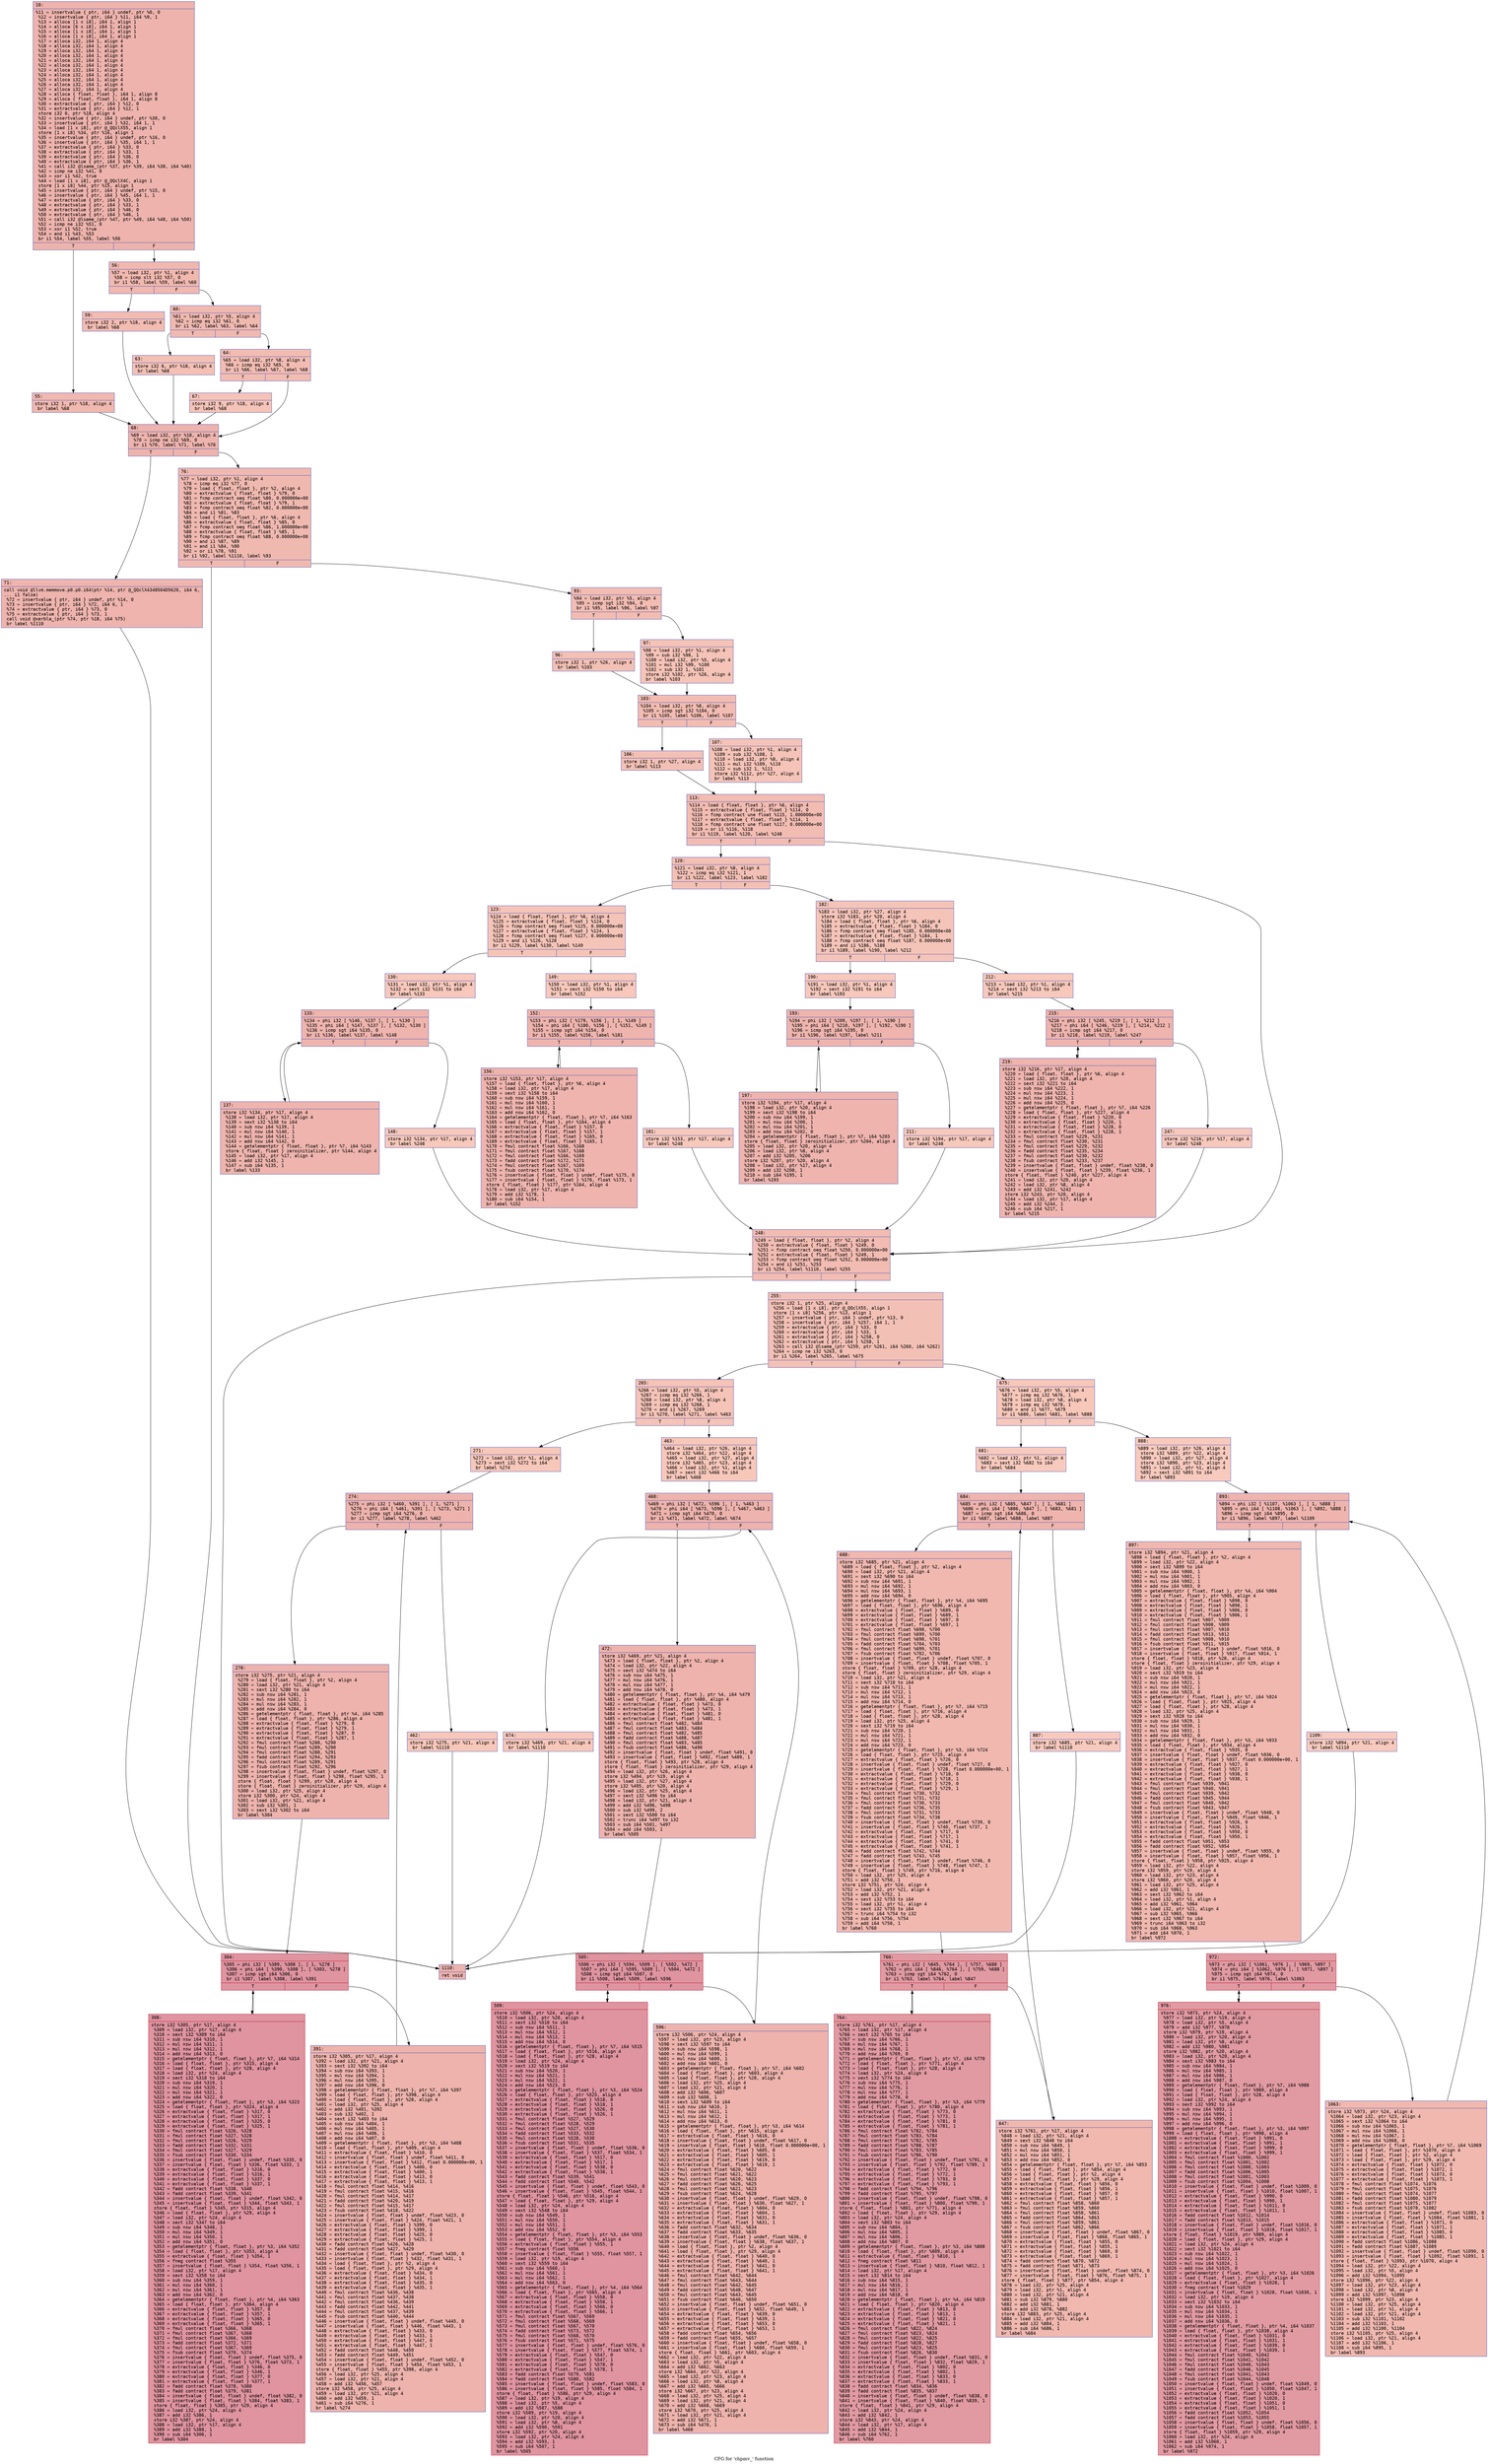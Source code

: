 digraph "CFG for 'chpmv_' function" {
	label="CFG for 'chpmv_' function";

	Node0x55ee0fc9e9d0 [shape=record,color="#3d50c3ff", style=filled, fillcolor="#d6524470" fontname="Courier",label="{10:\l|  %11 = insertvalue \{ ptr, i64 \} undef, ptr %0, 0\l  %12 = insertvalue \{ ptr, i64 \} %11, i64 %9, 1\l  %13 = alloca [1 x i8], i64 1, align 1\l  %14 = alloca [6 x i8], i64 1, align 1\l  %15 = alloca [1 x i8], i64 1, align 1\l  %16 = alloca [1 x i8], i64 1, align 1\l  %17 = alloca i32, i64 1, align 4\l  %18 = alloca i32, i64 1, align 4\l  %19 = alloca i32, i64 1, align 4\l  %20 = alloca i32, i64 1, align 4\l  %21 = alloca i32, i64 1, align 4\l  %22 = alloca i32, i64 1, align 4\l  %23 = alloca i32, i64 1, align 4\l  %24 = alloca i32, i64 1, align 4\l  %25 = alloca i32, i64 1, align 4\l  %26 = alloca i32, i64 1, align 4\l  %27 = alloca i32, i64 1, align 4\l  %28 = alloca \{ float, float \}, i64 1, align 8\l  %29 = alloca \{ float, float \}, i64 1, align 8\l  %30 = extractvalue \{ ptr, i64 \} %12, 0\l  %31 = extractvalue \{ ptr, i64 \} %12, 1\l  store i32 0, ptr %18, align 4\l  %32 = insertvalue \{ ptr, i64 \} undef, ptr %30, 0\l  %33 = insertvalue \{ ptr, i64 \} %32, i64 1, 1\l  %34 = load [1 x i8], ptr @_QQclX55, align 1\l  store [1 x i8] %34, ptr %16, align 1\l  %35 = insertvalue \{ ptr, i64 \} undef, ptr %16, 0\l  %36 = insertvalue \{ ptr, i64 \} %35, i64 1, 1\l  %37 = extractvalue \{ ptr, i64 \} %33, 0\l  %38 = extractvalue \{ ptr, i64 \} %33, 1\l  %39 = extractvalue \{ ptr, i64 \} %36, 0\l  %40 = extractvalue \{ ptr, i64 \} %36, 1\l  %41 = call i32 @lsame_(ptr %37, ptr %39, i64 %38, i64 %40)\l  %42 = icmp ne i32 %41, 0\l  %43 = xor i1 %42, true\l  %44 = load [1 x i8], ptr @_QQclX4C, align 1\l  store [1 x i8] %44, ptr %15, align 1\l  %45 = insertvalue \{ ptr, i64 \} undef, ptr %15, 0\l  %46 = insertvalue \{ ptr, i64 \} %45, i64 1, 1\l  %47 = extractvalue \{ ptr, i64 \} %33, 0\l  %48 = extractvalue \{ ptr, i64 \} %33, 1\l  %49 = extractvalue \{ ptr, i64 \} %46, 0\l  %50 = extractvalue \{ ptr, i64 \} %46, 1\l  %51 = call i32 @lsame_(ptr %47, ptr %49, i64 %48, i64 %50)\l  %52 = icmp ne i32 %51, 0\l  %53 = xor i1 %52, true\l  %54 = and i1 %43, %53\l  br i1 %54, label %55, label %56\l|{<s0>T|<s1>F}}"];
	Node0x55ee0fc9e9d0:s0 -> Node0x55ee0fca0d00[tooltip="10 -> 55\nProbability 50.00%" ];
	Node0x55ee0fc9e9d0:s1 -> Node0x55ee0fca0d50[tooltip="10 -> 56\nProbability 50.00%" ];
	Node0x55ee0fca0d00 [shape=record,color="#3d50c3ff", style=filled, fillcolor="#dc5d4a70" fontname="Courier",label="{55:\l|  store i32 1, ptr %18, align 4\l  br label %68\l}"];
	Node0x55ee0fca0d00 -> Node0x55ee0fca0ef0[tooltip="55 -> 68\nProbability 100.00%" ];
	Node0x55ee0fca0d50 [shape=record,color="#3d50c3ff", style=filled, fillcolor="#dc5d4a70" fontname="Courier",label="{56:\l|  %57 = load i32, ptr %1, align 4\l  %58 = icmp slt i32 %57, 0\l  br i1 %58, label %59, label %60\l|{<s0>T|<s1>F}}"];
	Node0x55ee0fca0d50:s0 -> Node0x55ee0fca10c0[tooltip="56 -> 59\nProbability 37.50%" ];
	Node0x55ee0fca0d50:s1 -> Node0x55ee0fca1110[tooltip="56 -> 60\nProbability 62.50%" ];
	Node0x55ee0fca10c0 [shape=record,color="#3d50c3ff", style=filled, fillcolor="#e1675170" fontname="Courier",label="{59:\l|  store i32 2, ptr %18, align 4\l  br label %68\l}"];
	Node0x55ee0fca10c0 -> Node0x55ee0fca0ef0[tooltip="59 -> 68\nProbability 100.00%" ];
	Node0x55ee0fca1110 [shape=record,color="#3d50c3ff", style=filled, fillcolor="#de614d70" fontname="Courier",label="{60:\l|  %61 = load i32, ptr %5, align 4\l  %62 = icmp eq i32 %61, 0\l  br i1 %62, label %63, label %64\l|{<s0>T|<s1>F}}"];
	Node0x55ee0fca1110:s0 -> Node0x55ee0fca1430[tooltip="60 -> 63\nProbability 37.50%" ];
	Node0x55ee0fca1110:s1 -> Node0x55ee0fca1480[tooltip="60 -> 64\nProbability 62.50%" ];
	Node0x55ee0fca1430 [shape=record,color="#3d50c3ff", style=filled, fillcolor="#e5705870" fontname="Courier",label="{63:\l|  store i32 6, ptr %18, align 4\l  br label %68\l}"];
	Node0x55ee0fca1430 -> Node0x55ee0fca0ef0[tooltip="63 -> 68\nProbability 100.00%" ];
	Node0x55ee0fca1480 [shape=record,color="#3d50c3ff", style=filled, fillcolor="#e1675170" fontname="Courier",label="{64:\l|  %65 = load i32, ptr %8, align 4\l  %66 = icmp eq i32 %65, 0\l  br i1 %66, label %67, label %68\l|{<s0>T|<s1>F}}"];
	Node0x55ee0fca1480:s0 -> Node0x55ee0fca17a0[tooltip="64 -> 67\nProbability 37.50%" ];
	Node0x55ee0fca1480:s1 -> Node0x55ee0fca0ef0[tooltip="64 -> 68\nProbability 62.50%" ];
	Node0x55ee0fca17a0 [shape=record,color="#3d50c3ff", style=filled, fillcolor="#e8765c70" fontname="Courier",label="{67:\l|  store i32 9, ptr %18, align 4\l  br label %68\l}"];
	Node0x55ee0fca17a0 -> Node0x55ee0fca0ef0[tooltip="67 -> 68\nProbability 100.00%" ];
	Node0x55ee0fca0ef0 [shape=record,color="#3d50c3ff", style=filled, fillcolor="#d6524470" fontname="Courier",label="{68:\l|  %69 = load i32, ptr %18, align 4\l  %70 = icmp ne i32 %69, 0\l  br i1 %70, label %71, label %76\l|{<s0>T|<s1>F}}"];
	Node0x55ee0fca0ef0:s0 -> Node0x55ee0fca1ac0[tooltip="68 -> 71\nProbability 62.50%" ];
	Node0x55ee0fca0ef0:s1 -> Node0x55ee0fca1b10[tooltip="68 -> 76\nProbability 37.50%" ];
	Node0x55ee0fca1ac0 [shape=record,color="#3d50c3ff", style=filled, fillcolor="#d8564670" fontname="Courier",label="{71:\l|  call void @llvm.memmove.p0.p0.i64(ptr %14, ptr @_QQclX4348504D5620, i64 6,\l... i1 false)\l  %72 = insertvalue \{ ptr, i64 \} undef, ptr %14, 0\l  %73 = insertvalue \{ ptr, i64 \} %72, i64 6, 1\l  %74 = extractvalue \{ ptr, i64 \} %73, 0\l  %75 = extractvalue \{ ptr, i64 \} %73, 1\l  call void @xerbla_(ptr %74, ptr %18, i64 %75)\l  br label %1110\l}"];
	Node0x55ee0fca1ac0 -> Node0x55ee0fca2110[tooltip="71 -> 1110\nProbability 100.00%" ];
	Node0x55ee0fca1b10 [shape=record,color="#3d50c3ff", style=filled, fillcolor="#de614d70" fontname="Courier",label="{76:\l|  %77 = load i32, ptr %1, align 4\l  %78 = icmp eq i32 %77, 0\l  %79 = load \{ float, float \}, ptr %2, align 4\l  %80 = extractvalue \{ float, float \} %79, 0\l  %81 = fcmp contract oeq float %80, 0.000000e+00\l  %82 = extractvalue \{ float, float \} %79, 1\l  %83 = fcmp contract oeq float %82, 0.000000e+00\l  %84 = and i1 %81, %83\l  %85 = load \{ float, float \}, ptr %6, align 4\l  %86 = extractvalue \{ float, float \} %85, 0\l  %87 = fcmp contract oeq float %86, 1.000000e+00\l  %88 = extractvalue \{ float, float \} %85, 1\l  %89 = fcmp contract oeq float %88, 0.000000e+00\l  %90 = and i1 %87, %89\l  %91 = and i1 %84, %90\l  %92 = or i1 %78, %91\l  br i1 %92, label %1110, label %93\l|{<s0>T|<s1>F}}"];
	Node0x55ee0fca1b10:s0 -> Node0x55ee0fca2110[tooltip="76 -> 1110\nProbability 50.00%" ];
	Node0x55ee0fca1b10:s1 -> Node0x55ee0fca2aa0[tooltip="76 -> 93\nProbability 50.00%" ];
	Node0x55ee0fca2aa0 [shape=record,color="#3d50c3ff", style=filled, fillcolor="#e1675170" fontname="Courier",label="{93:\l|  %94 = load i32, ptr %5, align 4\l  %95 = icmp sgt i32 %94, 0\l  br i1 %95, label %96, label %97\l|{<s0>T|<s1>F}}"];
	Node0x55ee0fca2aa0:s0 -> Node0x55ee0fca3cc0[tooltip="93 -> 96\nProbability 62.50%" ];
	Node0x55ee0fca2aa0:s1 -> Node0x55ee0fca3d10[tooltip="93 -> 97\nProbability 37.50%" ];
	Node0x55ee0fca3cc0 [shape=record,color="#3d50c3ff", style=filled, fillcolor="#e5705870" fontname="Courier",label="{96:\l|  store i32 1, ptr %26, align 4\l  br label %103\l}"];
	Node0x55ee0fca3cc0 -> Node0x55ee0fca3eb0[tooltip="96 -> 103\nProbability 100.00%" ];
	Node0x55ee0fca3d10 [shape=record,color="#3d50c3ff", style=filled, fillcolor="#e8765c70" fontname="Courier",label="{97:\l|  %98 = load i32, ptr %1, align 4\l  %99 = sub i32 %98, 1\l  %100 = load i32, ptr %5, align 4\l  %101 = mul i32 %99, %100\l  %102 = sub i32 1, %101\l  store i32 %102, ptr %26, align 4\l  br label %103\l}"];
	Node0x55ee0fca3d10 -> Node0x55ee0fca3eb0[tooltip="97 -> 103\nProbability 100.00%" ];
	Node0x55ee0fca3eb0 [shape=record,color="#3d50c3ff", style=filled, fillcolor="#e1675170" fontname="Courier",label="{103:\l|  %104 = load i32, ptr %8, align 4\l  %105 = icmp sgt i32 %104, 0\l  br i1 %105, label %106, label %107\l|{<s0>T|<s1>F}}"];
	Node0x55ee0fca3eb0:s0 -> Node0x55ee0fca0380[tooltip="103 -> 106\nProbability 62.50%" ];
	Node0x55ee0fca3eb0:s1 -> Node0x55ee0fca03d0[tooltip="103 -> 107\nProbability 37.50%" ];
	Node0x55ee0fca0380 [shape=record,color="#3d50c3ff", style=filled, fillcolor="#e5705870" fontname="Courier",label="{106:\l|  store i32 1, ptr %27, align 4\l  br label %113\l}"];
	Node0x55ee0fca0380 -> Node0x55ee0fca0570[tooltip="106 -> 113\nProbability 100.00%" ];
	Node0x55ee0fca03d0 [shape=record,color="#3d50c3ff", style=filled, fillcolor="#e8765c70" fontname="Courier",label="{107:\l|  %108 = load i32, ptr %1, align 4\l  %109 = sub i32 %108, 1\l  %110 = load i32, ptr %8, align 4\l  %111 = mul i32 %109, %110\l  %112 = sub i32 1, %111\l  store i32 %112, ptr %27, align 4\l  br label %113\l}"];
	Node0x55ee0fca03d0 -> Node0x55ee0fca0570[tooltip="107 -> 113\nProbability 100.00%" ];
	Node0x55ee0fca0570 [shape=record,color="#3d50c3ff", style=filled, fillcolor="#e1675170" fontname="Courier",label="{113:\l|  %114 = load \{ float, float \}, ptr %6, align 4\l  %115 = extractvalue \{ float, float \} %114, 0\l  %116 = fcmp contract une float %115, 1.000000e+00\l  %117 = extractvalue \{ float, float \} %114, 1\l  %118 = fcmp contract une float %117, 0.000000e+00\l  %119 = or i1 %116, %118\l  br i1 %119, label %120, label %248\l|{<s0>T|<s1>F}}"];
	Node0x55ee0fca0570:s0 -> Node0x55ee0fcbde50[tooltip="113 -> 120\nProbability 50.00%" ];
	Node0x55ee0fca0570:s1 -> Node0x55ee0fcbdea0[tooltip="113 -> 248\nProbability 50.00%" ];
	Node0x55ee0fcbde50 [shape=record,color="#3d50c3ff", style=filled, fillcolor="#e5705870" fontname="Courier",label="{120:\l|  %121 = load i32, ptr %8, align 4\l  %122 = icmp eq i32 %121, 1\l  br i1 %122, label %123, label %182\l|{<s0>T|<s1>F}}"];
	Node0x55ee0fcbde50:s0 -> Node0x55ee0fcbe0b0[tooltip="120 -> 123\nProbability 50.00%" ];
	Node0x55ee0fcbde50:s1 -> Node0x55ee0fcbe100[tooltip="120 -> 182\nProbability 50.00%" ];
	Node0x55ee0fcbe0b0 [shape=record,color="#3d50c3ff", style=filled, fillcolor="#e97a5f70" fontname="Courier",label="{123:\l|  %124 = load \{ float, float \}, ptr %6, align 4\l  %125 = extractvalue \{ float, float \} %124, 0\l  %126 = fcmp contract oeq float %125, 0.000000e+00\l  %127 = extractvalue \{ float, float \} %124, 1\l  %128 = fcmp contract oeq float %127, 0.000000e+00\l  %129 = and i1 %126, %128\l  br i1 %129, label %130, label %149\l|{<s0>T|<s1>F}}"];
	Node0x55ee0fcbe0b0:s0 -> Node0x55ee0fcbe550[tooltip="123 -> 130\nProbability 50.00%" ];
	Node0x55ee0fcbe0b0:s1 -> Node0x55ee0fcbe5a0[tooltip="123 -> 149\nProbability 50.00%" ];
	Node0x55ee0fcbe550 [shape=record,color="#3d50c3ff", style=filled, fillcolor="#ed836670" fontname="Courier",label="{130:\l|  %131 = load i32, ptr %1, align 4\l  %132 = sext i32 %131 to i64\l  br label %133\l}"];
	Node0x55ee0fcbe550 -> Node0x55ee0fcbe790[tooltip="130 -> 133\nProbability 100.00%" ];
	Node0x55ee0fcbe790 [shape=record,color="#3d50c3ff", style=filled, fillcolor="#d8564670" fontname="Courier",label="{133:\l|  %134 = phi i32 [ %146, %137 ], [ 1, %130 ]\l  %135 = phi i64 [ %147, %137 ], [ %132, %130 ]\l  %136 = icmp sgt i64 %135, 0\l  br i1 %136, label %137, label %148\l|{<s0>T|<s1>F}}"];
	Node0x55ee0fcbe790:s0 -> Node0x55ee0fcbe850[tooltip="133 -> 137\nProbability 96.88%" ];
	Node0x55ee0fcbe790:s1 -> Node0x55ee0fcbeab0[tooltip="133 -> 148\nProbability 3.12%" ];
	Node0x55ee0fcbe850 [shape=record,color="#3d50c3ff", style=filled, fillcolor="#d8564670" fontname="Courier",label="{137:\l|  store i32 %134, ptr %17, align 4\l  %138 = load i32, ptr %17, align 4\l  %139 = sext i32 %138 to i64\l  %140 = sub nsw i64 %139, 1\l  %141 = mul nsw i64 %140, 1\l  %142 = mul nsw i64 %141, 1\l  %143 = add nsw i64 %142, 0\l  %144 = getelementptr \{ float, float \}, ptr %7, i64 %143\l  store \{ float, float \} zeroinitializer, ptr %144, align 4\l  %145 = load i32, ptr %17, align 4\l  %146 = add i32 %145, 1\l  %147 = sub i64 %135, 1\l  br label %133\l}"];
	Node0x55ee0fcbe850 -> Node0x55ee0fcbe790[tooltip="137 -> 133\nProbability 100.00%" ];
	Node0x55ee0fcbeab0 [shape=record,color="#3d50c3ff", style=filled, fillcolor="#ed836670" fontname="Courier",label="{148:\l|  store i32 %134, ptr %17, align 4\l  br label %248\l}"];
	Node0x55ee0fcbeab0 -> Node0x55ee0fcbdea0[tooltip="148 -> 248\nProbability 100.00%" ];
	Node0x55ee0fcbe5a0 [shape=record,color="#3d50c3ff", style=filled, fillcolor="#ed836670" fontname="Courier",label="{149:\l|  %150 = load i32, ptr %1, align 4\l  %151 = sext i32 %150 to i64\l  br label %152\l}"];
	Node0x55ee0fcbe5a0 -> Node0x55ee0fcbf4d0[tooltip="149 -> 152\nProbability 100.00%" ];
	Node0x55ee0fcbf4d0 [shape=record,color="#3d50c3ff", style=filled, fillcolor="#d8564670" fontname="Courier",label="{152:\l|  %153 = phi i32 [ %179, %156 ], [ 1, %149 ]\l  %154 = phi i64 [ %180, %156 ], [ %151, %149 ]\l  %155 = icmp sgt i64 %154, 0\l  br i1 %155, label %156, label %181\l|{<s0>T|<s1>F}}"];
	Node0x55ee0fcbf4d0:s0 -> Node0x55ee0fcbf590[tooltip="152 -> 156\nProbability 96.88%" ];
	Node0x55ee0fcbf4d0:s1 -> Node0x55ee0fcbf7f0[tooltip="152 -> 181\nProbability 3.12%" ];
	Node0x55ee0fcbf590 [shape=record,color="#3d50c3ff", style=filled, fillcolor="#d8564670" fontname="Courier",label="{156:\l|  store i32 %153, ptr %17, align 4\l  %157 = load \{ float, float \}, ptr %6, align 4\l  %158 = load i32, ptr %17, align 4\l  %159 = sext i32 %158 to i64\l  %160 = sub nsw i64 %159, 1\l  %161 = mul nsw i64 %160, 1\l  %162 = mul nsw i64 %161, 1\l  %163 = add nsw i64 %162, 0\l  %164 = getelementptr \{ float, float \}, ptr %7, i64 %163\l  %165 = load \{ float, float \}, ptr %164, align 4\l  %166 = extractvalue \{ float, float \} %157, 0\l  %167 = extractvalue \{ float, float \} %157, 1\l  %168 = extractvalue \{ float, float \} %165, 0\l  %169 = extractvalue \{ float, float \} %165, 1\l  %170 = fmul contract float %166, %168\l  %171 = fmul contract float %167, %168\l  %172 = fmul contract float %166, %169\l  %173 = fadd contract float %172, %171\l  %174 = fmul contract float %167, %169\l  %175 = fsub contract float %170, %174\l  %176 = insertvalue \{ float, float \} undef, float %175, 0\l  %177 = insertvalue \{ float, float \} %176, float %173, 1\l  store \{ float, float \} %177, ptr %164, align 4\l  %178 = load i32, ptr %17, align 4\l  %179 = add i32 %178, 1\l  %180 = sub i64 %154, 1\l  br label %152\l}"];
	Node0x55ee0fcbf590 -> Node0x55ee0fcbf4d0[tooltip="156 -> 152\nProbability 100.00%" ];
	Node0x55ee0fcbf7f0 [shape=record,color="#3d50c3ff", style=filled, fillcolor="#ed836670" fontname="Courier",label="{181:\l|  store i32 %153, ptr %17, align 4\l  br label %248\l}"];
	Node0x55ee0fcbf7f0 -> Node0x55ee0fcbdea0[tooltip="181 -> 248\nProbability 100.00%" ];
	Node0x55ee0fcbe100 [shape=record,color="#3d50c3ff", style=filled, fillcolor="#e97a5f70" fontname="Courier",label="{182:\l|  %183 = load i32, ptr %27, align 4\l  store i32 %183, ptr %20, align 4\l  %184 = load \{ float, float \}, ptr %6, align 4\l  %185 = extractvalue \{ float, float \} %184, 0\l  %186 = fcmp contract oeq float %185, 0.000000e+00\l  %187 = extractvalue \{ float, float \} %184, 1\l  %188 = fcmp contract oeq float %187, 0.000000e+00\l  %189 = and i1 %186, %188\l  br i1 %189, label %190, label %212\l|{<s0>T|<s1>F}}"];
	Node0x55ee0fcbe100:s0 -> Node0x55ee0fcc0d90[tooltip="182 -> 190\nProbability 50.00%" ];
	Node0x55ee0fcbe100:s1 -> Node0x55ee0fcc0de0[tooltip="182 -> 212\nProbability 50.00%" ];
	Node0x55ee0fcc0d90 [shape=record,color="#3d50c3ff", style=filled, fillcolor="#ed836670" fontname="Courier",label="{190:\l|  %191 = load i32, ptr %1, align 4\l  %192 = sext i32 %191 to i64\l  br label %193\l}"];
	Node0x55ee0fcc0d90 -> Node0x55ee0fca2d20[tooltip="190 -> 193\nProbability 100.00%" ];
	Node0x55ee0fca2d20 [shape=record,color="#3d50c3ff", style=filled, fillcolor="#d8564670" fontname="Courier",label="{193:\l|  %194 = phi i32 [ %209, %197 ], [ 1, %190 ]\l  %195 = phi i64 [ %210, %197 ], [ %192, %190 ]\l  %196 = icmp sgt i64 %195, 0\l  br i1 %196, label %197, label %211\l|{<s0>T|<s1>F}}"];
	Node0x55ee0fca2d20:s0 -> Node0x55ee0fca2de0[tooltip="193 -> 197\nProbability 96.88%" ];
	Node0x55ee0fca2d20:s1 -> Node0x55ee0fca3040[tooltip="193 -> 211\nProbability 3.12%" ];
	Node0x55ee0fca2de0 [shape=record,color="#3d50c3ff", style=filled, fillcolor="#d8564670" fontname="Courier",label="{197:\l|  store i32 %194, ptr %17, align 4\l  %198 = load i32, ptr %20, align 4\l  %199 = sext i32 %198 to i64\l  %200 = sub nsw i64 %199, 1\l  %201 = mul nsw i64 %200, 1\l  %202 = mul nsw i64 %201, 1\l  %203 = add nsw i64 %202, 0\l  %204 = getelementptr \{ float, float \}, ptr %7, i64 %203\l  store \{ float, float \} zeroinitializer, ptr %204, align 4\l  %205 = load i32, ptr %20, align 4\l  %206 = load i32, ptr %8, align 4\l  %207 = add i32 %205, %206\l  store i32 %207, ptr %20, align 4\l  %208 = load i32, ptr %17, align 4\l  %209 = add i32 %208, 1\l  %210 = sub i64 %195, 1\l  br label %193\l}"];
	Node0x55ee0fca2de0 -> Node0x55ee0fca2d20[tooltip="197 -> 193\nProbability 100.00%" ];
	Node0x55ee0fca3040 [shape=record,color="#3d50c3ff", style=filled, fillcolor="#ed836670" fontname="Courier",label="{211:\l|  store i32 %194, ptr %17, align 4\l  br label %248\l}"];
	Node0x55ee0fca3040 -> Node0x55ee0fcbdea0[tooltip="211 -> 248\nProbability 100.00%" ];
	Node0x55ee0fcc0de0 [shape=record,color="#3d50c3ff", style=filled, fillcolor="#ed836670" fontname="Courier",label="{212:\l|  %213 = load i32, ptr %1, align 4\l  %214 = sext i32 %213 to i64\l  br label %215\l}"];
	Node0x55ee0fcc0de0 -> Node0x55ee0fcc2f70[tooltip="212 -> 215\nProbability 100.00%" ];
	Node0x55ee0fcc2f70 [shape=record,color="#3d50c3ff", style=filled, fillcolor="#d8564670" fontname="Courier",label="{215:\l|  %216 = phi i32 [ %245, %219 ], [ 1, %212 ]\l  %217 = phi i64 [ %246, %219 ], [ %214, %212 ]\l  %218 = icmp sgt i64 %217, 0\l  br i1 %218, label %219, label %247\l|{<s0>T|<s1>F}}"];
	Node0x55ee0fcc2f70:s0 -> Node0x55ee0fcc3030[tooltip="215 -> 219\nProbability 96.88%" ];
	Node0x55ee0fcc2f70:s1 -> Node0x55ee0fcc3290[tooltip="215 -> 247\nProbability 3.12%" ];
	Node0x55ee0fcc3030 [shape=record,color="#3d50c3ff", style=filled, fillcolor="#d8564670" fontname="Courier",label="{219:\l|  store i32 %216, ptr %17, align 4\l  %220 = load \{ float, float \}, ptr %6, align 4\l  %221 = load i32, ptr %20, align 4\l  %222 = sext i32 %221 to i64\l  %223 = sub nsw i64 %222, 1\l  %224 = mul nsw i64 %223, 1\l  %225 = mul nsw i64 %224, 1\l  %226 = add nsw i64 %225, 0\l  %227 = getelementptr \{ float, float \}, ptr %7, i64 %226\l  %228 = load \{ float, float \}, ptr %227, align 4\l  %229 = extractvalue \{ float, float \} %220, 0\l  %230 = extractvalue \{ float, float \} %220, 1\l  %231 = extractvalue \{ float, float \} %228, 0\l  %232 = extractvalue \{ float, float \} %228, 1\l  %233 = fmul contract float %229, %231\l  %234 = fmul contract float %230, %231\l  %235 = fmul contract float %229, %232\l  %236 = fadd contract float %235, %234\l  %237 = fmul contract float %230, %232\l  %238 = fsub contract float %233, %237\l  %239 = insertvalue \{ float, float \} undef, float %238, 0\l  %240 = insertvalue \{ float, float \} %239, float %236, 1\l  store \{ float, float \} %240, ptr %227, align 4\l  %241 = load i32, ptr %20, align 4\l  %242 = load i32, ptr %8, align 4\l  %243 = add i32 %241, %242\l  store i32 %243, ptr %20, align 4\l  %244 = load i32, ptr %17, align 4\l  %245 = add i32 %244, 1\l  %246 = sub i64 %217, 1\l  br label %215\l}"];
	Node0x55ee0fcc3030 -> Node0x55ee0fcc2f70[tooltip="219 -> 215\nProbability 100.00%" ];
	Node0x55ee0fcc3290 [shape=record,color="#3d50c3ff", style=filled, fillcolor="#ed836670" fontname="Courier",label="{247:\l|  store i32 %216, ptr %17, align 4\l  br label %248\l}"];
	Node0x55ee0fcc3290 -> Node0x55ee0fcbdea0[tooltip="247 -> 248\nProbability 100.00%" ];
	Node0x55ee0fcbdea0 [shape=record,color="#3d50c3ff", style=filled, fillcolor="#e1675170" fontname="Courier",label="{248:\l|  %249 = load \{ float, float \}, ptr %2, align 4\l  %250 = extractvalue \{ float, float \} %249, 0\l  %251 = fcmp contract oeq float %250, 0.000000e+00\l  %252 = extractvalue \{ float, float \} %249, 1\l  %253 = fcmp contract oeq float %252, 0.000000e+00\l  %254 = and i1 %251, %253\l  br i1 %254, label %1110, label %255\l|{<s0>T|<s1>F}}"];
	Node0x55ee0fcbdea0:s0 -> Node0x55ee0fca2110[tooltip="248 -> 1110\nProbability 50.00%" ];
	Node0x55ee0fcbdea0:s1 -> Node0x55ee0fcc4940[tooltip="248 -> 255\nProbability 50.00%" ];
	Node0x55ee0fcc4940 [shape=record,color="#3d50c3ff", style=filled, fillcolor="#e5705870" fontname="Courier",label="{255:\l|  store i32 1, ptr %25, align 4\l  %256 = load [1 x i8], ptr @_QQclX55, align 1\l  store [1 x i8] %256, ptr %13, align 1\l  %257 = insertvalue \{ ptr, i64 \} undef, ptr %13, 0\l  %258 = insertvalue \{ ptr, i64 \} %257, i64 1, 1\l  %259 = extractvalue \{ ptr, i64 \} %33, 0\l  %260 = extractvalue \{ ptr, i64 \} %33, 1\l  %261 = extractvalue \{ ptr, i64 \} %258, 0\l  %262 = extractvalue \{ ptr, i64 \} %258, 1\l  %263 = call i32 @lsame_(ptr %259, ptr %261, i64 %260, i64 %262)\l  %264 = icmp ne i32 %263, 0\l  br i1 %264, label %265, label %675\l|{<s0>T|<s1>F}}"];
	Node0x55ee0fcc4940:s0 -> Node0x55ee0fcc5180[tooltip="255 -> 265\nProbability 62.50%" ];
	Node0x55ee0fcc4940:s1 -> Node0x55ee0fcc51d0[tooltip="255 -> 675\nProbability 37.50%" ];
	Node0x55ee0fcc5180 [shape=record,color="#3d50c3ff", style=filled, fillcolor="#e8765c70" fontname="Courier",label="{265:\l|  %266 = load i32, ptr %5, align 4\l  %267 = icmp eq i32 %266, 1\l  %268 = load i32, ptr %8, align 4\l  %269 = icmp eq i32 %268, 1\l  %270 = and i1 %267, %269\l  br i1 %270, label %271, label %463\l|{<s0>T|<s1>F}}"];
	Node0x55ee0fcc5180:s0 -> Node0x55ee0fcc5580[tooltip="265 -> 271\nProbability 50.00%" ];
	Node0x55ee0fcc5180:s1 -> Node0x55ee0fcc55d0[tooltip="265 -> 463\nProbability 50.00%" ];
	Node0x55ee0fcc5580 [shape=record,color="#3d50c3ff", style=filled, fillcolor="#ec7f6370" fontname="Courier",label="{271:\l|  %272 = load i32, ptr %1, align 4\l  %273 = sext i32 %272 to i64\l  br label %274\l}"];
	Node0x55ee0fcc5580 -> Node0x55ee0fcc57c0[tooltip="271 -> 274\nProbability 100.00%" ];
	Node0x55ee0fcc57c0 [shape=record,color="#3d50c3ff", style=filled, fillcolor="#d6524470" fontname="Courier",label="{274:\l|  %275 = phi i32 [ %460, %391 ], [ 1, %271 ]\l  %276 = phi i64 [ %461, %391 ], [ %273, %271 ]\l  %277 = icmp sgt i64 %276, 0\l  br i1 %277, label %278, label %462\l|{<s0>T|<s1>F}}"];
	Node0x55ee0fcc57c0:s0 -> Node0x55ee0fcc5ae0[tooltip="274 -> 278\nProbability 96.88%" ];
	Node0x55ee0fcc57c0:s1 -> Node0x55ee0fcc5b30[tooltip="274 -> 462\nProbability 3.12%" ];
	Node0x55ee0fcc5ae0 [shape=record,color="#3d50c3ff", style=filled, fillcolor="#d6524470" fontname="Courier",label="{278:\l|  store i32 %275, ptr %21, align 4\l  %279 = load \{ float, float \}, ptr %2, align 4\l  %280 = load i32, ptr %21, align 4\l  %281 = sext i32 %280 to i64\l  %282 = sub nsw i64 %281, 1\l  %283 = mul nsw i64 %282, 1\l  %284 = mul nsw i64 %283, 1\l  %285 = add nsw i64 %284, 0\l  %286 = getelementptr \{ float, float \}, ptr %4, i64 %285\l  %287 = load \{ float, float \}, ptr %286, align 4\l  %288 = extractvalue \{ float, float \} %279, 0\l  %289 = extractvalue \{ float, float \} %279, 1\l  %290 = extractvalue \{ float, float \} %287, 0\l  %291 = extractvalue \{ float, float \} %287, 1\l  %292 = fmul contract float %288, %290\l  %293 = fmul contract float %289, %290\l  %294 = fmul contract float %288, %291\l  %295 = fadd contract float %294, %293\l  %296 = fmul contract float %289, %291\l  %297 = fsub contract float %292, %296\l  %298 = insertvalue \{ float, float \} undef, float %297, 0\l  %299 = insertvalue \{ float, float \} %298, float %295, 1\l  store \{ float, float \} %299, ptr %28, align 4\l  store \{ float, float \} zeroinitializer, ptr %29, align 4\l  %300 = load i32, ptr %25, align 4\l  store i32 %300, ptr %24, align 4\l  %301 = load i32, ptr %21, align 4\l  %302 = sub i32 %301, 1\l  %303 = sext i32 %302 to i64\l  br label %304\l}"];
	Node0x55ee0fcc5ae0 -> Node0x55ee0fcc6c80[tooltip="278 -> 304\nProbability 100.00%" ];
	Node0x55ee0fcc6c80 [shape=record,color="#b70d28ff", style=filled, fillcolor="#b70d2870" fontname="Courier",label="{304:\l|  %305 = phi i32 [ %389, %308 ], [ 1, %278 ]\l  %306 = phi i64 [ %390, %308 ], [ %303, %278 ]\l  %307 = icmp sgt i64 %306, 0\l  br i1 %307, label %308, label %391\l|{<s0>T|<s1>F}}"];
	Node0x55ee0fcc6c80:s0 -> Node0x55ee0fcc6d40[tooltip="304 -> 308\nProbability 96.88%" ];
	Node0x55ee0fcc6c80:s1 -> Node0x55ee0fcc5880[tooltip="304 -> 391\nProbability 3.12%" ];
	Node0x55ee0fcc6d40 [shape=record,color="#b70d28ff", style=filled, fillcolor="#b70d2870" fontname="Courier",label="{308:\l|  store i32 %305, ptr %17, align 4\l  %309 = load i32, ptr %17, align 4\l  %310 = sext i32 %309 to i64\l  %311 = sub nsw i64 %310, 1\l  %312 = mul nsw i64 %311, 1\l  %313 = mul nsw i64 %312, 1\l  %314 = add nsw i64 %313, 0\l  %315 = getelementptr \{ float, float \}, ptr %7, i64 %314\l  %316 = load \{ float, float \}, ptr %315, align 4\l  %317 = load \{ float, float \}, ptr %28, align 4\l  %318 = load i32, ptr %24, align 4\l  %319 = sext i32 %318 to i64\l  %320 = sub nsw i64 %319, 1\l  %321 = mul nsw i64 %320, 1\l  %322 = mul nsw i64 %321, 1\l  %323 = add nsw i64 %322, 0\l  %324 = getelementptr \{ float, float \}, ptr %3, i64 %323\l  %325 = load \{ float, float \}, ptr %324, align 4\l  %326 = extractvalue \{ float, float \} %317, 0\l  %327 = extractvalue \{ float, float \} %317, 1\l  %328 = extractvalue \{ float, float \} %325, 0\l  %329 = extractvalue \{ float, float \} %325, 1\l  %330 = fmul contract float %326, %328\l  %331 = fmul contract float %327, %328\l  %332 = fmul contract float %326, %329\l  %333 = fadd contract float %332, %331\l  %334 = fmul contract float %327, %329\l  %335 = fsub contract float %330, %334\l  %336 = insertvalue \{ float, float \} undef, float %335, 0\l  %337 = insertvalue \{ float, float \} %336, float %333, 1\l  %338 = extractvalue \{ float, float \} %316, 0\l  %339 = extractvalue \{ float, float \} %316, 1\l  %340 = extractvalue \{ float, float \} %337, 0\l  %341 = extractvalue \{ float, float \} %337, 1\l  %342 = fadd contract float %338, %340\l  %343 = fadd contract float %339, %341\l  %344 = insertvalue \{ float, float \} undef, float %342, 0\l  %345 = insertvalue \{ float, float \} %344, float %343, 1\l  store \{ float, float \} %345, ptr %315, align 4\l  %346 = load \{ float, float \}, ptr %29, align 4\l  %347 = load i32, ptr %24, align 4\l  %348 = sext i32 %347 to i64\l  %349 = sub nsw i64 %348, 1\l  %350 = mul nsw i64 %349, 1\l  %351 = mul nsw i64 %350, 1\l  %352 = add nsw i64 %351, 0\l  %353 = getelementptr \{ float, float \}, ptr %3, i64 %352\l  %354 = load \{ float, float \}, ptr %353, align 4\l  %355 = extractvalue \{ float, float \} %354, 1\l  %356 = fneg contract float %355\l  %357 = insertvalue \{ float, float \} %354, float %356, 1\l  %358 = load i32, ptr %17, align 4\l  %359 = sext i32 %358 to i64\l  %360 = sub nsw i64 %359, 1\l  %361 = mul nsw i64 %360, 1\l  %362 = mul nsw i64 %361, 1\l  %363 = add nsw i64 %362, 0\l  %364 = getelementptr \{ float, float \}, ptr %4, i64 %363\l  %365 = load \{ float, float \}, ptr %364, align 4\l  %366 = extractvalue \{ float, float \} %357, 0\l  %367 = extractvalue \{ float, float \} %357, 1\l  %368 = extractvalue \{ float, float \} %365, 0\l  %369 = extractvalue \{ float, float \} %365, 1\l  %370 = fmul contract float %366, %368\l  %371 = fmul contract float %367, %368\l  %372 = fmul contract float %366, %369\l  %373 = fadd contract float %372, %371\l  %374 = fmul contract float %367, %369\l  %375 = fsub contract float %370, %374\l  %376 = insertvalue \{ float, float \} undef, float %375, 0\l  %377 = insertvalue \{ float, float \} %376, float %373, 1\l  %378 = extractvalue \{ float, float \} %346, 0\l  %379 = extractvalue \{ float, float \} %346, 1\l  %380 = extractvalue \{ float, float \} %377, 0\l  %381 = extractvalue \{ float, float \} %377, 1\l  %382 = fadd contract float %378, %380\l  %383 = fadd contract float %379, %381\l  %384 = insertvalue \{ float, float \} undef, float %382, 0\l  %385 = insertvalue \{ float, float \} %384, float %383, 1\l  store \{ float, float \} %385, ptr %29, align 4\l  %386 = load i32, ptr %24, align 4\l  %387 = add i32 %386, 1\l  store i32 %387, ptr %24, align 4\l  %388 = load i32, ptr %17, align 4\l  %389 = add i32 %388, 1\l  %390 = sub i64 %306, 1\l  br label %304\l}"];
	Node0x55ee0fcc6d40 -> Node0x55ee0fcc6c80[tooltip="308 -> 304\nProbability 100.00%" ];
	Node0x55ee0fcc5880 [shape=record,color="#3d50c3ff", style=filled, fillcolor="#d6524470" fontname="Courier",label="{391:\l|  store i32 %305, ptr %17, align 4\l  %392 = load i32, ptr %21, align 4\l  %393 = sext i32 %392 to i64\l  %394 = sub nsw i64 %393, 1\l  %395 = mul nsw i64 %394, 1\l  %396 = mul nsw i64 %395, 1\l  %397 = add nsw i64 %396, 0\l  %398 = getelementptr \{ float, float \}, ptr %7, i64 %397\l  %399 = load \{ float, float \}, ptr %398, align 4\l  %400 = load \{ float, float \}, ptr %28, align 4\l  %401 = load i32, ptr %25, align 4\l  %402 = add i32 %401, %392\l  %403 = sub i32 %402, 1\l  %404 = sext i32 %403 to i64\l  %405 = sub nsw i64 %404, 1\l  %406 = mul nsw i64 %405, 1\l  %407 = mul nsw i64 %406, 1\l  %408 = add nsw i64 %407, 0\l  %409 = getelementptr \{ float, float \}, ptr %3, i64 %408\l  %410 = load \{ float, float \}, ptr %409, align 4\l  %411 = extractvalue \{ float, float \} %410, 0\l  %412 = insertvalue \{ float, float \} undef, float %411, 0\l  %413 = insertvalue \{ float, float \} %412, float 0.000000e+00, 1\l  %414 = extractvalue \{ float, float \} %400, 0\l  %415 = extractvalue \{ float, float \} %400, 1\l  %416 = extractvalue \{ float, float \} %413, 0\l  %417 = extractvalue \{ float, float \} %413, 1\l  %418 = fmul contract float %414, %416\l  %419 = fmul contract float %415, %416\l  %420 = fmul contract float %414, %417\l  %421 = fadd contract float %420, %419\l  %422 = fmul contract float %415, %417\l  %423 = fsub contract float %418, %422\l  %424 = insertvalue \{ float, float \} undef, float %423, 0\l  %425 = insertvalue \{ float, float \} %424, float %421, 1\l  %426 = extractvalue \{ float, float \} %399, 0\l  %427 = extractvalue \{ float, float \} %399, 1\l  %428 = extractvalue \{ float, float \} %425, 0\l  %429 = extractvalue \{ float, float \} %425, 1\l  %430 = fadd contract float %426, %428\l  %431 = fadd contract float %427, %429\l  %432 = insertvalue \{ float, float \} undef, float %430, 0\l  %433 = insertvalue \{ float, float \} %432, float %431, 1\l  %434 = load \{ float, float \}, ptr %2, align 4\l  %435 = load \{ float, float \}, ptr %29, align 4\l  %436 = extractvalue \{ float, float \} %434, 0\l  %437 = extractvalue \{ float, float \} %434, 1\l  %438 = extractvalue \{ float, float \} %435, 0\l  %439 = extractvalue \{ float, float \} %435, 1\l  %440 = fmul contract float %436, %438\l  %441 = fmul contract float %437, %438\l  %442 = fmul contract float %436, %439\l  %443 = fadd contract float %442, %441\l  %444 = fmul contract float %437, %439\l  %445 = fsub contract float %440, %444\l  %446 = insertvalue \{ float, float \} undef, float %445, 0\l  %447 = insertvalue \{ float, float \} %446, float %443, 1\l  %448 = extractvalue \{ float, float \} %433, 0\l  %449 = extractvalue \{ float, float \} %433, 1\l  %450 = extractvalue \{ float, float \} %447, 0\l  %451 = extractvalue \{ float, float \} %447, 1\l  %452 = fadd contract float %448, %450\l  %453 = fadd contract float %449, %451\l  %454 = insertvalue \{ float, float \} undef, float %452, 0\l  %455 = insertvalue \{ float, float \} %454, float %453, 1\l  store \{ float, float \} %455, ptr %398, align 4\l  %456 = load i32, ptr %25, align 4\l  %457 = load i32, ptr %21, align 4\l  %458 = add i32 %456, %457\l  store i32 %458, ptr %25, align 4\l  %459 = load i32, ptr %21, align 4\l  %460 = add i32 %459, 1\l  %461 = sub i64 %276, 1\l  br label %274\l}"];
	Node0x55ee0fcc5880 -> Node0x55ee0fcc57c0[tooltip="391 -> 274\nProbability 100.00%" ];
	Node0x55ee0fcc5b30 [shape=record,color="#3d50c3ff", style=filled, fillcolor="#ec7f6370" fontname="Courier",label="{462:\l|  store i32 %275, ptr %21, align 4\l  br label %1110\l}"];
	Node0x55ee0fcc5b30 -> Node0x55ee0fca2110[tooltip="462 -> 1110\nProbability 100.00%" ];
	Node0x55ee0fcc55d0 [shape=record,color="#3d50c3ff", style=filled, fillcolor="#ec7f6370" fontname="Courier",label="{463:\l|  %464 = load i32, ptr %26, align 4\l  store i32 %464, ptr %22, align 4\l  %465 = load i32, ptr %27, align 4\l  store i32 %465, ptr %23, align 4\l  %466 = load i32, ptr %1, align 4\l  %467 = sext i32 %466 to i64\l  br label %468\l}"];
	Node0x55ee0fcc55d0 -> Node0x55ee0fccf000[tooltip="463 -> 468\nProbability 100.00%" ];
	Node0x55ee0fccf000 [shape=record,color="#3d50c3ff", style=filled, fillcolor="#d6524470" fontname="Courier",label="{468:\l|  %469 = phi i32 [ %672, %596 ], [ 1, %463 ]\l  %470 = phi i64 [ %673, %596 ], [ %467, %463 ]\l  %471 = icmp sgt i64 %470, 0\l  br i1 %471, label %472, label %674\l|{<s0>T|<s1>F}}"];
	Node0x55ee0fccf000:s0 -> Node0x55ee0fccf320[tooltip="468 -> 472\nProbability 96.88%" ];
	Node0x55ee0fccf000:s1 -> Node0x55ee0fccf370[tooltip="468 -> 674\nProbability 3.12%" ];
	Node0x55ee0fccf320 [shape=record,color="#3d50c3ff", style=filled, fillcolor="#d6524470" fontname="Courier",label="{472:\l|  store i32 %469, ptr %21, align 4\l  %473 = load \{ float, float \}, ptr %2, align 4\l  %474 = load i32, ptr %22, align 4\l  %475 = sext i32 %474 to i64\l  %476 = sub nsw i64 %475, 1\l  %477 = mul nsw i64 %476, 1\l  %478 = mul nsw i64 %477, 1\l  %479 = add nsw i64 %478, 0\l  %480 = getelementptr \{ float, float \}, ptr %4, i64 %479\l  %481 = load \{ float, float \}, ptr %480, align 4\l  %482 = extractvalue \{ float, float \} %473, 0\l  %483 = extractvalue \{ float, float \} %473, 1\l  %484 = extractvalue \{ float, float \} %481, 0\l  %485 = extractvalue \{ float, float \} %481, 1\l  %486 = fmul contract float %482, %484\l  %487 = fmul contract float %483, %484\l  %488 = fmul contract float %482, %485\l  %489 = fadd contract float %488, %487\l  %490 = fmul contract float %483, %485\l  %491 = fsub contract float %486, %490\l  %492 = insertvalue \{ float, float \} undef, float %491, 0\l  %493 = insertvalue \{ float, float \} %492, float %489, 1\l  store \{ float, float \} %493, ptr %28, align 4\l  store \{ float, float \} zeroinitializer, ptr %29, align 4\l  %494 = load i32, ptr %26, align 4\l  store i32 %494, ptr %19, align 4\l  %495 = load i32, ptr %27, align 4\l  store i32 %495, ptr %20, align 4\l  %496 = load i32, ptr %25, align 4\l  %497 = sext i32 %496 to i64\l  %498 = load i32, ptr %21, align 4\l  %499 = add i32 %496, %498\l  %500 = sub i32 %499, 2\l  %501 = sext i32 %500 to i64\l  %502 = trunc i64 %497 to i32\l  %503 = sub i64 %501, %497\l  %504 = add i64 %503, 1\l  br label %505\l}"];
	Node0x55ee0fccf320 -> Node0x55ee0fcd08f0[tooltip="472 -> 505\nProbability 100.00%" ];
	Node0x55ee0fcd08f0 [shape=record,color="#b70d28ff", style=filled, fillcolor="#b70d2870" fontname="Courier",label="{505:\l|  %506 = phi i32 [ %594, %509 ], [ %502, %472 ]\l  %507 = phi i64 [ %595, %509 ], [ %504, %472 ]\l  %508 = icmp sgt i64 %507, 0\l  br i1 %508, label %509, label %596\l|{<s0>T|<s1>F}}"];
	Node0x55ee0fcd08f0:s0 -> Node0x55ee0fcd09b0[tooltip="505 -> 509\nProbability 96.88%" ];
	Node0x55ee0fcd08f0:s1 -> Node0x55ee0fccf0c0[tooltip="505 -> 596\nProbability 3.12%" ];
	Node0x55ee0fcd09b0 [shape=record,color="#b70d28ff", style=filled, fillcolor="#b70d2870" fontname="Courier",label="{509:\l|  store i32 %506, ptr %24, align 4\l  %510 = load i32, ptr %20, align 4\l  %511 = sext i32 %510 to i64\l  %512 = sub nsw i64 %511, 1\l  %513 = mul nsw i64 %512, 1\l  %514 = mul nsw i64 %513, 1\l  %515 = add nsw i64 %514, 0\l  %516 = getelementptr \{ float, float \}, ptr %7, i64 %515\l  %517 = load \{ float, float \}, ptr %516, align 4\l  %518 = load \{ float, float \}, ptr %28, align 4\l  %519 = load i32, ptr %24, align 4\l  %520 = sext i32 %519 to i64\l  %521 = sub nsw i64 %520, 1\l  %522 = mul nsw i64 %521, 1\l  %523 = mul nsw i64 %522, 1\l  %524 = add nsw i64 %523, 0\l  %525 = getelementptr \{ float, float \}, ptr %3, i64 %524\l  %526 = load \{ float, float \}, ptr %525, align 4\l  %527 = extractvalue \{ float, float \} %518, 0\l  %528 = extractvalue \{ float, float \} %518, 1\l  %529 = extractvalue \{ float, float \} %526, 0\l  %530 = extractvalue \{ float, float \} %526, 1\l  %531 = fmul contract float %527, %529\l  %532 = fmul contract float %528, %529\l  %533 = fmul contract float %527, %530\l  %534 = fadd contract float %533, %532\l  %535 = fmul contract float %528, %530\l  %536 = fsub contract float %531, %535\l  %537 = insertvalue \{ float, float \} undef, float %536, 0\l  %538 = insertvalue \{ float, float \} %537, float %534, 1\l  %539 = extractvalue \{ float, float \} %517, 0\l  %540 = extractvalue \{ float, float \} %517, 1\l  %541 = extractvalue \{ float, float \} %538, 0\l  %542 = extractvalue \{ float, float \} %538, 1\l  %543 = fadd contract float %539, %541\l  %544 = fadd contract float %540, %542\l  %545 = insertvalue \{ float, float \} undef, float %543, 0\l  %546 = insertvalue \{ float, float \} %545, float %544, 1\l  store \{ float, float \} %546, ptr %516, align 4\l  %547 = load \{ float, float \}, ptr %29, align 4\l  %548 = load i32, ptr %24, align 4\l  %549 = sext i32 %548 to i64\l  %550 = sub nsw i64 %549, 1\l  %551 = mul nsw i64 %550, 1\l  %552 = mul nsw i64 %551, 1\l  %553 = add nsw i64 %552, 0\l  %554 = getelementptr \{ float, float \}, ptr %3, i64 %553\l  %555 = load \{ float, float \}, ptr %554, align 4\l  %556 = extractvalue \{ float, float \} %555, 1\l  %557 = fneg contract float %556\l  %558 = insertvalue \{ float, float \} %555, float %557, 1\l  %559 = load i32, ptr %19, align 4\l  %560 = sext i32 %559 to i64\l  %561 = sub nsw i64 %560, 1\l  %562 = mul nsw i64 %561, 1\l  %563 = mul nsw i64 %562, 1\l  %564 = add nsw i64 %563, 0\l  %565 = getelementptr \{ float, float \}, ptr %4, i64 %564\l  %566 = load \{ float, float \}, ptr %565, align 4\l  %567 = extractvalue \{ float, float \} %558, 0\l  %568 = extractvalue \{ float, float \} %558, 1\l  %569 = extractvalue \{ float, float \} %566, 0\l  %570 = extractvalue \{ float, float \} %566, 1\l  %571 = fmul contract float %567, %569\l  %572 = fmul contract float %568, %569\l  %573 = fmul contract float %567, %570\l  %574 = fadd contract float %573, %572\l  %575 = fmul contract float %568, %570\l  %576 = fsub contract float %571, %575\l  %577 = insertvalue \{ float, float \} undef, float %576, 0\l  %578 = insertvalue \{ float, float \} %577, float %574, 1\l  %579 = extractvalue \{ float, float \} %547, 0\l  %580 = extractvalue \{ float, float \} %547, 1\l  %581 = extractvalue \{ float, float \} %578, 0\l  %582 = extractvalue \{ float, float \} %578, 1\l  %583 = fadd contract float %579, %581\l  %584 = fadd contract float %580, %582\l  %585 = insertvalue \{ float, float \} undef, float %583, 0\l  %586 = insertvalue \{ float, float \} %585, float %584, 1\l  store \{ float, float \} %586, ptr %29, align 4\l  %587 = load i32, ptr %19, align 4\l  %588 = load i32, ptr %5, align 4\l  %589 = add i32 %587, %588\l  store i32 %589, ptr %19, align 4\l  %590 = load i32, ptr %20, align 4\l  %591 = load i32, ptr %8, align 4\l  %592 = add i32 %590, %591\l  store i32 %592, ptr %20, align 4\l  %593 = load i32, ptr %24, align 4\l  %594 = add i32 %593, 1\l  %595 = sub i64 %507, 1\l  br label %505\l}"];
	Node0x55ee0fcd09b0 -> Node0x55ee0fcd08f0[tooltip="509 -> 505\nProbability 100.00%" ];
	Node0x55ee0fccf0c0 [shape=record,color="#3d50c3ff", style=filled, fillcolor="#d6524470" fontname="Courier",label="{596:\l|  store i32 %506, ptr %24, align 4\l  %597 = load i32, ptr %23, align 4\l  %598 = sext i32 %597 to i64\l  %599 = sub nsw i64 %598, 1\l  %600 = mul nsw i64 %599, 1\l  %601 = mul nsw i64 %600, 1\l  %602 = add nsw i64 %601, 0\l  %603 = getelementptr \{ float, float \}, ptr %7, i64 %602\l  %604 = load \{ float, float \}, ptr %603, align 4\l  %605 = load \{ float, float \}, ptr %28, align 4\l  %606 = load i32, ptr %25, align 4\l  %607 = load i32, ptr %21, align 4\l  %608 = add i32 %606, %607\l  %609 = sub i32 %608, 1\l  %610 = sext i32 %609 to i64\l  %611 = sub nsw i64 %610, 1\l  %612 = mul nsw i64 %611, 1\l  %613 = mul nsw i64 %612, 1\l  %614 = add nsw i64 %613, 0\l  %615 = getelementptr \{ float, float \}, ptr %3, i64 %614\l  %616 = load \{ float, float \}, ptr %615, align 4\l  %617 = extractvalue \{ float, float \} %616, 0\l  %618 = insertvalue \{ float, float \} undef, float %617, 0\l  %619 = insertvalue \{ float, float \} %618, float 0.000000e+00, 1\l  %620 = extractvalue \{ float, float \} %605, 0\l  %621 = extractvalue \{ float, float \} %605, 1\l  %622 = extractvalue \{ float, float \} %619, 0\l  %623 = extractvalue \{ float, float \} %619, 1\l  %624 = fmul contract float %620, %622\l  %625 = fmul contract float %621, %622\l  %626 = fmul contract float %620, %623\l  %627 = fadd contract float %626, %625\l  %628 = fmul contract float %621, %623\l  %629 = fsub contract float %624, %628\l  %630 = insertvalue \{ float, float \} undef, float %629, 0\l  %631 = insertvalue \{ float, float \} %630, float %627, 1\l  %632 = extractvalue \{ float, float \} %604, 0\l  %633 = extractvalue \{ float, float \} %604, 1\l  %634 = extractvalue \{ float, float \} %631, 0\l  %635 = extractvalue \{ float, float \} %631, 1\l  %636 = fadd contract float %632, %634\l  %637 = fadd contract float %633, %635\l  %638 = insertvalue \{ float, float \} undef, float %636, 0\l  %639 = insertvalue \{ float, float \} %638, float %637, 1\l  %640 = load \{ float, float \}, ptr %2, align 4\l  %641 = load \{ float, float \}, ptr %29, align 4\l  %642 = extractvalue \{ float, float \} %640, 0\l  %643 = extractvalue \{ float, float \} %640, 1\l  %644 = extractvalue \{ float, float \} %641, 0\l  %645 = extractvalue \{ float, float \} %641, 1\l  %646 = fmul contract float %642, %644\l  %647 = fmul contract float %643, %644\l  %648 = fmul contract float %642, %645\l  %649 = fadd contract float %648, %647\l  %650 = fmul contract float %643, %645\l  %651 = fsub contract float %646, %650\l  %652 = insertvalue \{ float, float \} undef, float %651, 0\l  %653 = insertvalue \{ float, float \} %652, float %649, 1\l  %654 = extractvalue \{ float, float \} %639, 0\l  %655 = extractvalue \{ float, float \} %639, 1\l  %656 = extractvalue \{ float, float \} %653, 0\l  %657 = extractvalue \{ float, float \} %653, 1\l  %658 = fadd contract float %654, %656\l  %659 = fadd contract float %655, %657\l  %660 = insertvalue \{ float, float \} undef, float %658, 0\l  %661 = insertvalue \{ float, float \} %660, float %659, 1\l  store \{ float, float \} %661, ptr %603, align 4\l  %662 = load i32, ptr %22, align 4\l  %663 = load i32, ptr %5, align 4\l  %664 = add i32 %662, %663\l  store i32 %664, ptr %22, align 4\l  %665 = load i32, ptr %23, align 4\l  %666 = load i32, ptr %8, align 4\l  %667 = add i32 %665, %666\l  store i32 %667, ptr %23, align 4\l  %668 = load i32, ptr %25, align 4\l  %669 = load i32, ptr %21, align 4\l  %670 = add i32 %668, %669\l  store i32 %670, ptr %25, align 4\l  %671 = load i32, ptr %21, align 4\l  %672 = add i32 %671, 1\l  %673 = sub i64 %470, 1\l  br label %468\l}"];
	Node0x55ee0fccf0c0 -> Node0x55ee0fccf000[tooltip="596 -> 468\nProbability 100.00%" ];
	Node0x55ee0fccf370 [shape=record,color="#3d50c3ff", style=filled, fillcolor="#ec7f6370" fontname="Courier",label="{674:\l|  store i32 %469, ptr %21, align 4\l  br label %1110\l}"];
	Node0x55ee0fccf370 -> Node0x55ee0fca2110[tooltip="674 -> 1110\nProbability 100.00%" ];
	Node0x55ee0fcc51d0 [shape=record,color="#3d50c3ff", style=filled, fillcolor="#ec7f6370" fontname="Courier",label="{675:\l|  %676 = load i32, ptr %5, align 4\l  %677 = icmp eq i32 %676, 1\l  %678 = load i32, ptr %8, align 4\l  %679 = icmp eq i32 %678, 1\l  %680 = and i1 %677, %679\l  br i1 %680, label %681, label %888\l|{<s0>T|<s1>F}}"];
	Node0x55ee0fcc51d0:s0 -> Node0x55ee0fcd7350[tooltip="675 -> 681\nProbability 50.00%" ];
	Node0x55ee0fcc51d0:s1 -> Node0x55ee0fcd73a0[tooltip="675 -> 888\nProbability 50.00%" ];
	Node0x55ee0fcd7350 [shape=record,color="#3d50c3ff", style=filled, fillcolor="#ef886b70" fontname="Courier",label="{681:\l|  %682 = load i32, ptr %1, align 4\l  %683 = sext i32 %682 to i64\l  br label %684\l}"];
	Node0x55ee0fcd7350 -> Node0x55ee0fcd7590[tooltip="681 -> 684\nProbability 100.00%" ];
	Node0x55ee0fcd7590 [shape=record,color="#3d50c3ff", style=filled, fillcolor="#d8564670" fontname="Courier",label="{684:\l|  %685 = phi i32 [ %885, %847 ], [ 1, %681 ]\l  %686 = phi i64 [ %886, %847 ], [ %683, %681 ]\l  %687 = icmp sgt i64 %686, 0\l  br i1 %687, label %688, label %887\l|{<s0>T|<s1>F}}"];
	Node0x55ee0fcd7590:s0 -> Node0x55ee0fcd78b0[tooltip="684 -> 688\nProbability 96.88%" ];
	Node0x55ee0fcd7590:s1 -> Node0x55ee0fcd7900[tooltip="684 -> 887\nProbability 3.12%" ];
	Node0x55ee0fcd78b0 [shape=record,color="#3d50c3ff", style=filled, fillcolor="#dc5d4a70" fontname="Courier",label="{688:\l|  store i32 %685, ptr %21, align 4\l  %689 = load \{ float, float \}, ptr %2, align 4\l  %690 = load i32, ptr %21, align 4\l  %691 = sext i32 %690 to i64\l  %692 = sub nsw i64 %691, 1\l  %693 = mul nsw i64 %692, 1\l  %694 = mul nsw i64 %693, 1\l  %695 = add nsw i64 %694, 0\l  %696 = getelementptr \{ float, float \}, ptr %4, i64 %695\l  %697 = load \{ float, float \}, ptr %696, align 4\l  %698 = extractvalue \{ float, float \} %689, 0\l  %699 = extractvalue \{ float, float \} %689, 1\l  %700 = extractvalue \{ float, float \} %697, 0\l  %701 = extractvalue \{ float, float \} %697, 1\l  %702 = fmul contract float %698, %700\l  %703 = fmul contract float %699, %700\l  %704 = fmul contract float %698, %701\l  %705 = fadd contract float %704, %703\l  %706 = fmul contract float %699, %701\l  %707 = fsub contract float %702, %706\l  %708 = insertvalue \{ float, float \} undef, float %707, 0\l  %709 = insertvalue \{ float, float \} %708, float %705, 1\l  store \{ float, float \} %709, ptr %28, align 4\l  store \{ float, float \} zeroinitializer, ptr %29, align 4\l  %710 = load i32, ptr %21, align 4\l  %711 = sext i32 %710 to i64\l  %712 = sub nsw i64 %711, 1\l  %713 = mul nsw i64 %712, 1\l  %714 = mul nsw i64 %713, 1\l  %715 = add nsw i64 %714, 0\l  %716 = getelementptr \{ float, float \}, ptr %7, i64 %715\l  %717 = load \{ float, float \}, ptr %716, align 4\l  %718 = load \{ float, float \}, ptr %28, align 4\l  %719 = load i32, ptr %25, align 4\l  %720 = sext i32 %719 to i64\l  %721 = sub nsw i64 %720, 1\l  %722 = mul nsw i64 %721, 1\l  %723 = mul nsw i64 %722, 1\l  %724 = add nsw i64 %723, 0\l  %725 = getelementptr \{ float, float \}, ptr %3, i64 %724\l  %726 = load \{ float, float \}, ptr %725, align 4\l  %727 = extractvalue \{ float, float \} %726, 0\l  %728 = insertvalue \{ float, float \} undef, float %727, 0\l  %729 = insertvalue \{ float, float \} %728, float 0.000000e+00, 1\l  %730 = extractvalue \{ float, float \} %718, 0\l  %731 = extractvalue \{ float, float \} %718, 1\l  %732 = extractvalue \{ float, float \} %729, 0\l  %733 = extractvalue \{ float, float \} %729, 1\l  %734 = fmul contract float %730, %732\l  %735 = fmul contract float %731, %732\l  %736 = fmul contract float %730, %733\l  %737 = fadd contract float %736, %735\l  %738 = fmul contract float %731, %733\l  %739 = fsub contract float %734, %738\l  %740 = insertvalue \{ float, float \} undef, float %739, 0\l  %741 = insertvalue \{ float, float \} %740, float %737, 1\l  %742 = extractvalue \{ float, float \} %717, 0\l  %743 = extractvalue \{ float, float \} %717, 1\l  %744 = extractvalue \{ float, float \} %741, 0\l  %745 = extractvalue \{ float, float \} %741, 1\l  %746 = fadd contract float %742, %744\l  %747 = fadd contract float %743, %745\l  %748 = insertvalue \{ float, float \} undef, float %746, 0\l  %749 = insertvalue \{ float, float \} %748, float %747, 1\l  store \{ float, float \} %749, ptr %716, align 4\l  %750 = load i32, ptr %25, align 4\l  %751 = add i32 %750, 1\l  store i32 %751, ptr %24, align 4\l  %752 = load i32, ptr %21, align 4\l  %753 = add i32 %752, 1\l  %754 = sext i32 %753 to i64\l  %755 = load i32, ptr %1, align 4\l  %756 = sext i32 %755 to i64\l  %757 = trunc i64 %754 to i32\l  %758 = sub i64 %756, %754\l  %759 = add i64 %758, 1\l  br label %760\l}"];
	Node0x55ee0fcd78b0 -> Node0x55ee0fcda4d0[tooltip="688 -> 760\nProbability 100.00%" ];
	Node0x55ee0fcda4d0 [shape=record,color="#b70d28ff", style=filled, fillcolor="#bb1b2c70" fontname="Courier",label="{760:\l|  %761 = phi i32 [ %845, %764 ], [ %757, %688 ]\l  %762 = phi i64 [ %846, %764 ], [ %759, %688 ]\l  %763 = icmp sgt i64 %762, 0\l  br i1 %763, label %764, label %847\l|{<s0>T|<s1>F}}"];
	Node0x55ee0fcda4d0:s0 -> Node0x55ee0fcda590[tooltip="760 -> 764\nProbability 96.88%" ];
	Node0x55ee0fcda4d0:s1 -> Node0x55ee0fcd7650[tooltip="760 -> 847\nProbability 3.12%" ];
	Node0x55ee0fcda590 [shape=record,color="#b70d28ff", style=filled, fillcolor="#bb1b2c70" fontname="Courier",label="{764:\l|  store i32 %761, ptr %17, align 4\l  %765 = load i32, ptr %17, align 4\l  %766 = sext i32 %765 to i64\l  %767 = sub nsw i64 %766, 1\l  %768 = mul nsw i64 %767, 1\l  %769 = mul nsw i64 %768, 1\l  %770 = add nsw i64 %769, 0\l  %771 = getelementptr \{ float, float \}, ptr %7, i64 %770\l  %772 = load \{ float, float \}, ptr %771, align 4\l  %773 = load \{ float, float \}, ptr %28, align 4\l  %774 = load i32, ptr %24, align 4\l  %775 = sext i32 %774 to i64\l  %776 = sub nsw i64 %775, 1\l  %777 = mul nsw i64 %776, 1\l  %778 = mul nsw i64 %777, 1\l  %779 = add nsw i64 %778, 0\l  %780 = getelementptr \{ float, float \}, ptr %3, i64 %779\l  %781 = load \{ float, float \}, ptr %780, align 4\l  %782 = extractvalue \{ float, float \} %773, 0\l  %783 = extractvalue \{ float, float \} %773, 1\l  %784 = extractvalue \{ float, float \} %781, 0\l  %785 = extractvalue \{ float, float \} %781, 1\l  %786 = fmul contract float %782, %784\l  %787 = fmul contract float %783, %784\l  %788 = fmul contract float %782, %785\l  %789 = fadd contract float %788, %787\l  %790 = fmul contract float %783, %785\l  %791 = fsub contract float %786, %790\l  %792 = insertvalue \{ float, float \} undef, float %791, 0\l  %793 = insertvalue \{ float, float \} %792, float %789, 1\l  %794 = extractvalue \{ float, float \} %772, 0\l  %795 = extractvalue \{ float, float \} %772, 1\l  %796 = extractvalue \{ float, float \} %793, 0\l  %797 = extractvalue \{ float, float \} %793, 1\l  %798 = fadd contract float %794, %796\l  %799 = fadd contract float %795, %797\l  %800 = insertvalue \{ float, float \} undef, float %798, 0\l  %801 = insertvalue \{ float, float \} %800, float %799, 1\l  store \{ float, float \} %801, ptr %771, align 4\l  %802 = load \{ float, float \}, ptr %29, align 4\l  %803 = load i32, ptr %24, align 4\l  %804 = sext i32 %803 to i64\l  %805 = sub nsw i64 %804, 1\l  %806 = mul nsw i64 %805, 1\l  %807 = mul nsw i64 %806, 1\l  %808 = add nsw i64 %807, 0\l  %809 = getelementptr \{ float, float \}, ptr %3, i64 %808\l  %810 = load \{ float, float \}, ptr %809, align 4\l  %811 = extractvalue \{ float, float \} %810, 1\l  %812 = fneg contract float %811\l  %813 = insertvalue \{ float, float \} %810, float %812, 1\l  %814 = load i32, ptr %17, align 4\l  %815 = sext i32 %814 to i64\l  %816 = sub nsw i64 %815, 1\l  %817 = mul nsw i64 %816, 1\l  %818 = mul nsw i64 %817, 1\l  %819 = add nsw i64 %818, 0\l  %820 = getelementptr \{ float, float \}, ptr %4, i64 %819\l  %821 = load \{ float, float \}, ptr %820, align 4\l  %822 = extractvalue \{ float, float \} %813, 0\l  %823 = extractvalue \{ float, float \} %813, 1\l  %824 = extractvalue \{ float, float \} %821, 0\l  %825 = extractvalue \{ float, float \} %821, 1\l  %826 = fmul contract float %822, %824\l  %827 = fmul contract float %823, %824\l  %828 = fmul contract float %822, %825\l  %829 = fadd contract float %828, %827\l  %830 = fmul contract float %823, %825\l  %831 = fsub contract float %826, %830\l  %832 = insertvalue \{ float, float \} undef, float %831, 0\l  %833 = insertvalue \{ float, float \} %832, float %829, 1\l  %834 = extractvalue \{ float, float \} %802, 0\l  %835 = extractvalue \{ float, float \} %802, 1\l  %836 = extractvalue \{ float, float \} %833, 0\l  %837 = extractvalue \{ float, float \} %833, 1\l  %838 = fadd contract float %834, %836\l  %839 = fadd contract float %835, %837\l  %840 = insertvalue \{ float, float \} undef, float %838, 0\l  %841 = insertvalue \{ float, float \} %840, float %839, 1\l  store \{ float, float \} %841, ptr %29, align 4\l  %842 = load i32, ptr %24, align 4\l  %843 = add i32 %842, 1\l  store i32 %843, ptr %24, align 4\l  %844 = load i32, ptr %17, align 4\l  %845 = add i32 %844, 1\l  %846 = sub i64 %762, 1\l  br label %760\l}"];
	Node0x55ee0fcda590 -> Node0x55ee0fcda4d0[tooltip="764 -> 760\nProbability 100.00%" ];
	Node0x55ee0fcd7650 [shape=record,color="#3d50c3ff", style=filled, fillcolor="#dc5d4a70" fontname="Courier",label="{847:\l|  store i32 %761, ptr %17, align 4\l  %848 = load i32, ptr %21, align 4\l  %849 = sext i32 %848 to i64\l  %850 = sub nsw i64 %849, 1\l  %851 = mul nsw i64 %850, 1\l  %852 = mul nsw i64 %851, 1\l  %853 = add nsw i64 %852, 0\l  %854 = getelementptr \{ float, float \}, ptr %7, i64 %853\l  %855 = load \{ float, float \}, ptr %854, align 4\l  %856 = load \{ float, float \}, ptr %2, align 4\l  %857 = load \{ float, float \}, ptr %29, align 4\l  %858 = extractvalue \{ float, float \} %856, 0\l  %859 = extractvalue \{ float, float \} %856, 1\l  %860 = extractvalue \{ float, float \} %857, 0\l  %861 = extractvalue \{ float, float \} %857, 1\l  %862 = fmul contract float %858, %860\l  %863 = fmul contract float %859, %860\l  %864 = fmul contract float %858, %861\l  %865 = fadd contract float %864, %863\l  %866 = fmul contract float %859, %861\l  %867 = fsub contract float %862, %866\l  %868 = insertvalue \{ float, float \} undef, float %867, 0\l  %869 = insertvalue \{ float, float \} %868, float %865, 1\l  %870 = extractvalue \{ float, float \} %855, 0\l  %871 = extractvalue \{ float, float \} %855, 1\l  %872 = extractvalue \{ float, float \} %869, 0\l  %873 = extractvalue \{ float, float \} %869, 1\l  %874 = fadd contract float %870, %872\l  %875 = fadd contract float %871, %873\l  %876 = insertvalue \{ float, float \} undef, float %874, 0\l  %877 = insertvalue \{ float, float \} %876, float %875, 1\l  store \{ float, float \} %877, ptr %854, align 4\l  %878 = load i32, ptr %25, align 4\l  %879 = load i32, ptr %1, align 4\l  %880 = load i32, ptr %21, align 4\l  %881 = sub i32 %879, %880\l  %882 = add i32 %881, 1\l  %883 = add i32 %878, %882\l  store i32 %883, ptr %25, align 4\l  %884 = load i32, ptr %21, align 4\l  %885 = add i32 %884, 1\l  %886 = sub i64 %686, 1\l  br label %684\l}"];
	Node0x55ee0fcd7650 -> Node0x55ee0fcd7590[tooltip="847 -> 684\nProbability 100.00%" ];
	Node0x55ee0fcd7900 [shape=record,color="#3d50c3ff", style=filled, fillcolor="#ef886b70" fontname="Courier",label="{887:\l|  store i32 %685, ptr %21, align 4\l  br label %1110\l}"];
	Node0x55ee0fcd7900 -> Node0x55ee0fca2110[tooltip="887 -> 1110\nProbability 100.00%" ];
	Node0x55ee0fcd73a0 [shape=record,color="#3d50c3ff", style=filled, fillcolor="#ef886b70" fontname="Courier",label="{888:\l|  %889 = load i32, ptr %26, align 4\l  store i32 %889, ptr %22, align 4\l  %890 = load i32, ptr %27, align 4\l  store i32 %890, ptr %23, align 4\l  %891 = load i32, ptr %1, align 4\l  %892 = sext i32 %891 to i64\l  br label %893\l}"];
	Node0x55ee0fcd73a0 -> Node0x55ee0fce3640[tooltip="888 -> 893\nProbability 100.00%" ];
	Node0x55ee0fce3640 [shape=record,color="#3d50c3ff", style=filled, fillcolor="#d8564670" fontname="Courier",label="{893:\l|  %894 = phi i32 [ %1107, %1063 ], [ 1, %888 ]\l  %895 = phi i64 [ %1108, %1063 ], [ %892, %888 ]\l  %896 = icmp sgt i64 %895, 0\l  br i1 %896, label %897, label %1109\l|{<s0>T|<s1>F}}"];
	Node0x55ee0fce3640:s0 -> Node0x55ee0fce3960[tooltip="893 -> 897\nProbability 96.88%" ];
	Node0x55ee0fce3640:s1 -> Node0x55ee0fce39b0[tooltip="893 -> 1109\nProbability 3.12%" ];
	Node0x55ee0fce3960 [shape=record,color="#3d50c3ff", style=filled, fillcolor="#dc5d4a70" fontname="Courier",label="{897:\l|  store i32 %894, ptr %21, align 4\l  %898 = load \{ float, float \}, ptr %2, align 4\l  %899 = load i32, ptr %22, align 4\l  %900 = sext i32 %899 to i64\l  %901 = sub nsw i64 %900, 1\l  %902 = mul nsw i64 %901, 1\l  %903 = mul nsw i64 %902, 1\l  %904 = add nsw i64 %903, 0\l  %905 = getelementptr \{ float, float \}, ptr %4, i64 %904\l  %906 = load \{ float, float \}, ptr %905, align 4\l  %907 = extractvalue \{ float, float \} %898, 0\l  %908 = extractvalue \{ float, float \} %898, 1\l  %909 = extractvalue \{ float, float \} %906, 0\l  %910 = extractvalue \{ float, float \} %906, 1\l  %911 = fmul contract float %907, %909\l  %912 = fmul contract float %908, %909\l  %913 = fmul contract float %907, %910\l  %914 = fadd contract float %913, %912\l  %915 = fmul contract float %908, %910\l  %916 = fsub contract float %911, %915\l  %917 = insertvalue \{ float, float \} undef, float %916, 0\l  %918 = insertvalue \{ float, float \} %917, float %914, 1\l  store \{ float, float \} %918, ptr %28, align 4\l  store \{ float, float \} zeroinitializer, ptr %29, align 4\l  %919 = load i32, ptr %23, align 4\l  %920 = sext i32 %919 to i64\l  %921 = sub nsw i64 %920, 1\l  %922 = mul nsw i64 %921, 1\l  %923 = mul nsw i64 %922, 1\l  %924 = add nsw i64 %923, 0\l  %925 = getelementptr \{ float, float \}, ptr %7, i64 %924\l  %926 = load \{ float, float \}, ptr %925, align 4\l  %927 = load \{ float, float \}, ptr %28, align 4\l  %928 = load i32, ptr %25, align 4\l  %929 = sext i32 %928 to i64\l  %930 = sub nsw i64 %929, 1\l  %931 = mul nsw i64 %930, 1\l  %932 = mul nsw i64 %931, 1\l  %933 = add nsw i64 %932, 0\l  %934 = getelementptr \{ float, float \}, ptr %3, i64 %933\l  %935 = load \{ float, float \}, ptr %934, align 4\l  %936 = extractvalue \{ float, float \} %935, 0\l  %937 = insertvalue \{ float, float \} undef, float %936, 0\l  %938 = insertvalue \{ float, float \} %937, float 0.000000e+00, 1\l  %939 = extractvalue \{ float, float \} %927, 0\l  %940 = extractvalue \{ float, float \} %927, 1\l  %941 = extractvalue \{ float, float \} %938, 0\l  %942 = extractvalue \{ float, float \} %938, 1\l  %943 = fmul contract float %939, %941\l  %944 = fmul contract float %940, %941\l  %945 = fmul contract float %939, %942\l  %946 = fadd contract float %945, %944\l  %947 = fmul contract float %940, %942\l  %948 = fsub contract float %943, %947\l  %949 = insertvalue \{ float, float \} undef, float %948, 0\l  %950 = insertvalue \{ float, float \} %949, float %946, 1\l  %951 = extractvalue \{ float, float \} %926, 0\l  %952 = extractvalue \{ float, float \} %926, 1\l  %953 = extractvalue \{ float, float \} %950, 0\l  %954 = extractvalue \{ float, float \} %950, 1\l  %955 = fadd contract float %951, %953\l  %956 = fadd contract float %952, %954\l  %957 = insertvalue \{ float, float \} undef, float %955, 0\l  %958 = insertvalue \{ float, float \} %957, float %956, 1\l  store \{ float, float \} %958, ptr %925, align 4\l  %959 = load i32, ptr %22, align 4\l  store i32 %959, ptr %19, align 4\l  %960 = load i32, ptr %23, align 4\l  store i32 %960, ptr %20, align 4\l  %961 = load i32, ptr %25, align 4\l  %962 = add i32 %961, 1\l  %963 = sext i32 %962 to i64\l  %964 = load i32, ptr %1, align 4\l  %965 = add i32 %961, %964\l  %966 = load i32, ptr %21, align 4\l  %967 = sub i32 %965, %966\l  %968 = sext i32 %967 to i64\l  %969 = trunc i64 %963 to i32\l  %970 = sub i64 %968, %963\l  %971 = add i64 %970, 1\l  br label %972\l}"];
	Node0x55ee0fce3960 -> Node0x55ee0fce67b0[tooltip="897 -> 972\nProbability 100.00%" ];
	Node0x55ee0fce67b0 [shape=record,color="#b70d28ff", style=filled, fillcolor="#bb1b2c70" fontname="Courier",label="{972:\l|  %973 = phi i32 [ %1061, %976 ], [ %969, %897 ]\l  %974 = phi i64 [ %1062, %976 ], [ %971, %897 ]\l  %975 = icmp sgt i64 %974, 0\l  br i1 %975, label %976, label %1063\l|{<s0>T|<s1>F}}"];
	Node0x55ee0fce67b0:s0 -> Node0x55ee0fce6870[tooltip="972 -> 976\nProbability 96.88%" ];
	Node0x55ee0fce67b0:s1 -> Node0x55ee0fce3700[tooltip="972 -> 1063\nProbability 3.12%" ];
	Node0x55ee0fce6870 [shape=record,color="#b70d28ff", style=filled, fillcolor="#bb1b2c70" fontname="Courier",label="{976:\l|  store i32 %973, ptr %24, align 4\l  %977 = load i32, ptr %19, align 4\l  %978 = load i32, ptr %5, align 4\l  %979 = add i32 %977, %978\l  store i32 %979, ptr %19, align 4\l  %980 = load i32, ptr %20, align 4\l  %981 = load i32, ptr %8, align 4\l  %982 = add i32 %980, %981\l  store i32 %982, ptr %20, align 4\l  %983 = load i32, ptr %20, align 4\l  %984 = sext i32 %983 to i64\l  %985 = sub nsw i64 %984, 1\l  %986 = mul nsw i64 %985, 1\l  %987 = mul nsw i64 %986, 1\l  %988 = add nsw i64 %987, 0\l  %989 = getelementptr \{ float, float \}, ptr %7, i64 %988\l  %990 = load \{ float, float \}, ptr %989, align 4\l  %991 = load \{ float, float \}, ptr %28, align 4\l  %992 = load i32, ptr %24, align 4\l  %993 = sext i32 %992 to i64\l  %994 = sub nsw i64 %993, 1\l  %995 = mul nsw i64 %994, 1\l  %996 = mul nsw i64 %995, 1\l  %997 = add nsw i64 %996, 0\l  %998 = getelementptr \{ float, float \}, ptr %3, i64 %997\l  %999 = load \{ float, float \}, ptr %998, align 4\l  %1000 = extractvalue \{ float, float \} %991, 0\l  %1001 = extractvalue \{ float, float \} %991, 1\l  %1002 = extractvalue \{ float, float \} %999, 0\l  %1003 = extractvalue \{ float, float \} %999, 1\l  %1004 = fmul contract float %1000, %1002\l  %1005 = fmul contract float %1001, %1002\l  %1006 = fmul contract float %1000, %1003\l  %1007 = fadd contract float %1006, %1005\l  %1008 = fmul contract float %1001, %1003\l  %1009 = fsub contract float %1004, %1008\l  %1010 = insertvalue \{ float, float \} undef, float %1009, 0\l  %1011 = insertvalue \{ float, float \} %1010, float %1007, 1\l  %1012 = extractvalue \{ float, float \} %990, 0\l  %1013 = extractvalue \{ float, float \} %990, 1\l  %1014 = extractvalue \{ float, float \} %1011, 0\l  %1015 = extractvalue \{ float, float \} %1011, 1\l  %1016 = fadd contract float %1012, %1014\l  %1017 = fadd contract float %1013, %1015\l  %1018 = insertvalue \{ float, float \} undef, float %1016, 0\l  %1019 = insertvalue \{ float, float \} %1018, float %1017, 1\l  store \{ float, float \} %1019, ptr %989, align 4\l  %1020 = load \{ float, float \}, ptr %29, align 4\l  %1021 = load i32, ptr %24, align 4\l  %1022 = sext i32 %1021 to i64\l  %1023 = sub nsw i64 %1022, 1\l  %1024 = mul nsw i64 %1023, 1\l  %1025 = mul nsw i64 %1024, 1\l  %1026 = add nsw i64 %1025, 0\l  %1027 = getelementptr \{ float, float \}, ptr %3, i64 %1026\l  %1028 = load \{ float, float \}, ptr %1027, align 4\l  %1029 = extractvalue \{ float, float \} %1028, 1\l  %1030 = fneg contract float %1029\l  %1031 = insertvalue \{ float, float \} %1028, float %1030, 1\l  %1032 = load i32, ptr %19, align 4\l  %1033 = sext i32 %1032 to i64\l  %1034 = sub nsw i64 %1033, 1\l  %1035 = mul nsw i64 %1034, 1\l  %1036 = mul nsw i64 %1035, 1\l  %1037 = add nsw i64 %1036, 0\l  %1038 = getelementptr \{ float, float \}, ptr %4, i64 %1037\l  %1039 = load \{ float, float \}, ptr %1038, align 4\l  %1040 = extractvalue \{ float, float \} %1031, 0\l  %1041 = extractvalue \{ float, float \} %1031, 1\l  %1042 = extractvalue \{ float, float \} %1039, 0\l  %1043 = extractvalue \{ float, float \} %1039, 1\l  %1044 = fmul contract float %1040, %1042\l  %1045 = fmul contract float %1041, %1042\l  %1046 = fmul contract float %1040, %1043\l  %1047 = fadd contract float %1046, %1045\l  %1048 = fmul contract float %1041, %1043\l  %1049 = fsub contract float %1044, %1048\l  %1050 = insertvalue \{ float, float \} undef, float %1049, 0\l  %1051 = insertvalue \{ float, float \} %1050, float %1047, 1\l  %1052 = extractvalue \{ float, float \} %1020, 0\l  %1053 = extractvalue \{ float, float \} %1020, 1\l  %1054 = extractvalue \{ float, float \} %1051, 0\l  %1055 = extractvalue \{ float, float \} %1051, 1\l  %1056 = fadd contract float %1052, %1054\l  %1057 = fadd contract float %1053, %1055\l  %1058 = insertvalue \{ float, float \} undef, float %1056, 0\l  %1059 = insertvalue \{ float, float \} %1058, float %1057, 1\l  store \{ float, float \} %1059, ptr %29, align 4\l  %1060 = load i32, ptr %24, align 4\l  %1061 = add i32 %1060, 1\l  %1062 = sub i64 %974, 1\l  br label %972\l}"];
	Node0x55ee0fce6870 -> Node0x55ee0fce67b0[tooltip="976 -> 972\nProbability 100.00%" ];
	Node0x55ee0fce3700 [shape=record,color="#3d50c3ff", style=filled, fillcolor="#dc5d4a70" fontname="Courier",label="{1063:\l|  store i32 %973, ptr %24, align 4\l  %1064 = load i32, ptr %23, align 4\l  %1065 = sext i32 %1064 to i64\l  %1066 = sub nsw i64 %1065, 1\l  %1067 = mul nsw i64 %1066, 1\l  %1068 = mul nsw i64 %1067, 1\l  %1069 = add nsw i64 %1068, 0\l  %1070 = getelementptr \{ float, float \}, ptr %7, i64 %1069\l  %1071 = load \{ float, float \}, ptr %1070, align 4\l  %1072 = load \{ float, float \}, ptr %2, align 4\l  %1073 = load \{ float, float \}, ptr %29, align 4\l  %1074 = extractvalue \{ float, float \} %1072, 0\l  %1075 = extractvalue \{ float, float \} %1072, 1\l  %1076 = extractvalue \{ float, float \} %1073, 0\l  %1077 = extractvalue \{ float, float \} %1073, 1\l  %1078 = fmul contract float %1074, %1076\l  %1079 = fmul contract float %1075, %1076\l  %1080 = fmul contract float %1074, %1077\l  %1081 = fadd contract float %1080, %1079\l  %1082 = fmul contract float %1075, %1077\l  %1083 = fsub contract float %1078, %1082\l  %1084 = insertvalue \{ float, float \} undef, float %1083, 0\l  %1085 = insertvalue \{ float, float \} %1084, float %1081, 1\l  %1086 = extractvalue \{ float, float \} %1071, 0\l  %1087 = extractvalue \{ float, float \} %1071, 1\l  %1088 = extractvalue \{ float, float \} %1085, 0\l  %1089 = extractvalue \{ float, float \} %1085, 1\l  %1090 = fadd contract float %1086, %1088\l  %1091 = fadd contract float %1087, %1089\l  %1092 = insertvalue \{ float, float \} undef, float %1090, 0\l  %1093 = insertvalue \{ float, float \} %1092, float %1091, 1\l  store \{ float, float \} %1093, ptr %1070, align 4\l  %1094 = load i32, ptr %22, align 4\l  %1095 = load i32, ptr %5, align 4\l  %1096 = add i32 %1094, %1095\l  store i32 %1096, ptr %22, align 4\l  %1097 = load i32, ptr %23, align 4\l  %1098 = load i32, ptr %8, align 4\l  %1099 = add i32 %1097, %1098\l  store i32 %1099, ptr %23, align 4\l  %1100 = load i32, ptr %25, align 4\l  %1101 = load i32, ptr %1, align 4\l  %1102 = load i32, ptr %21, align 4\l  %1103 = sub i32 %1101, %1102\l  %1104 = add i32 %1103, 1\l  %1105 = add i32 %1100, %1104\l  store i32 %1105, ptr %25, align 4\l  %1106 = load i32, ptr %21, align 4\l  %1107 = add i32 %1106, 1\l  %1108 = sub i64 %895, 1\l  br label %893\l}"];
	Node0x55ee0fce3700 -> Node0x55ee0fce3640[tooltip="1063 -> 893\nProbability 100.00%" ];
	Node0x55ee0fce39b0 [shape=record,color="#3d50c3ff", style=filled, fillcolor="#ef886b70" fontname="Courier",label="{1109:\l|  store i32 %894, ptr %21, align 4\l  br label %1110\l}"];
	Node0x55ee0fce39b0 -> Node0x55ee0fca2110[tooltip="1109 -> 1110\nProbability 100.00%" ];
	Node0x55ee0fca2110 [shape=record,color="#3d50c3ff", style=filled, fillcolor="#d6524470" fontname="Courier",label="{1110:\l|  ret void\l}"];
}
